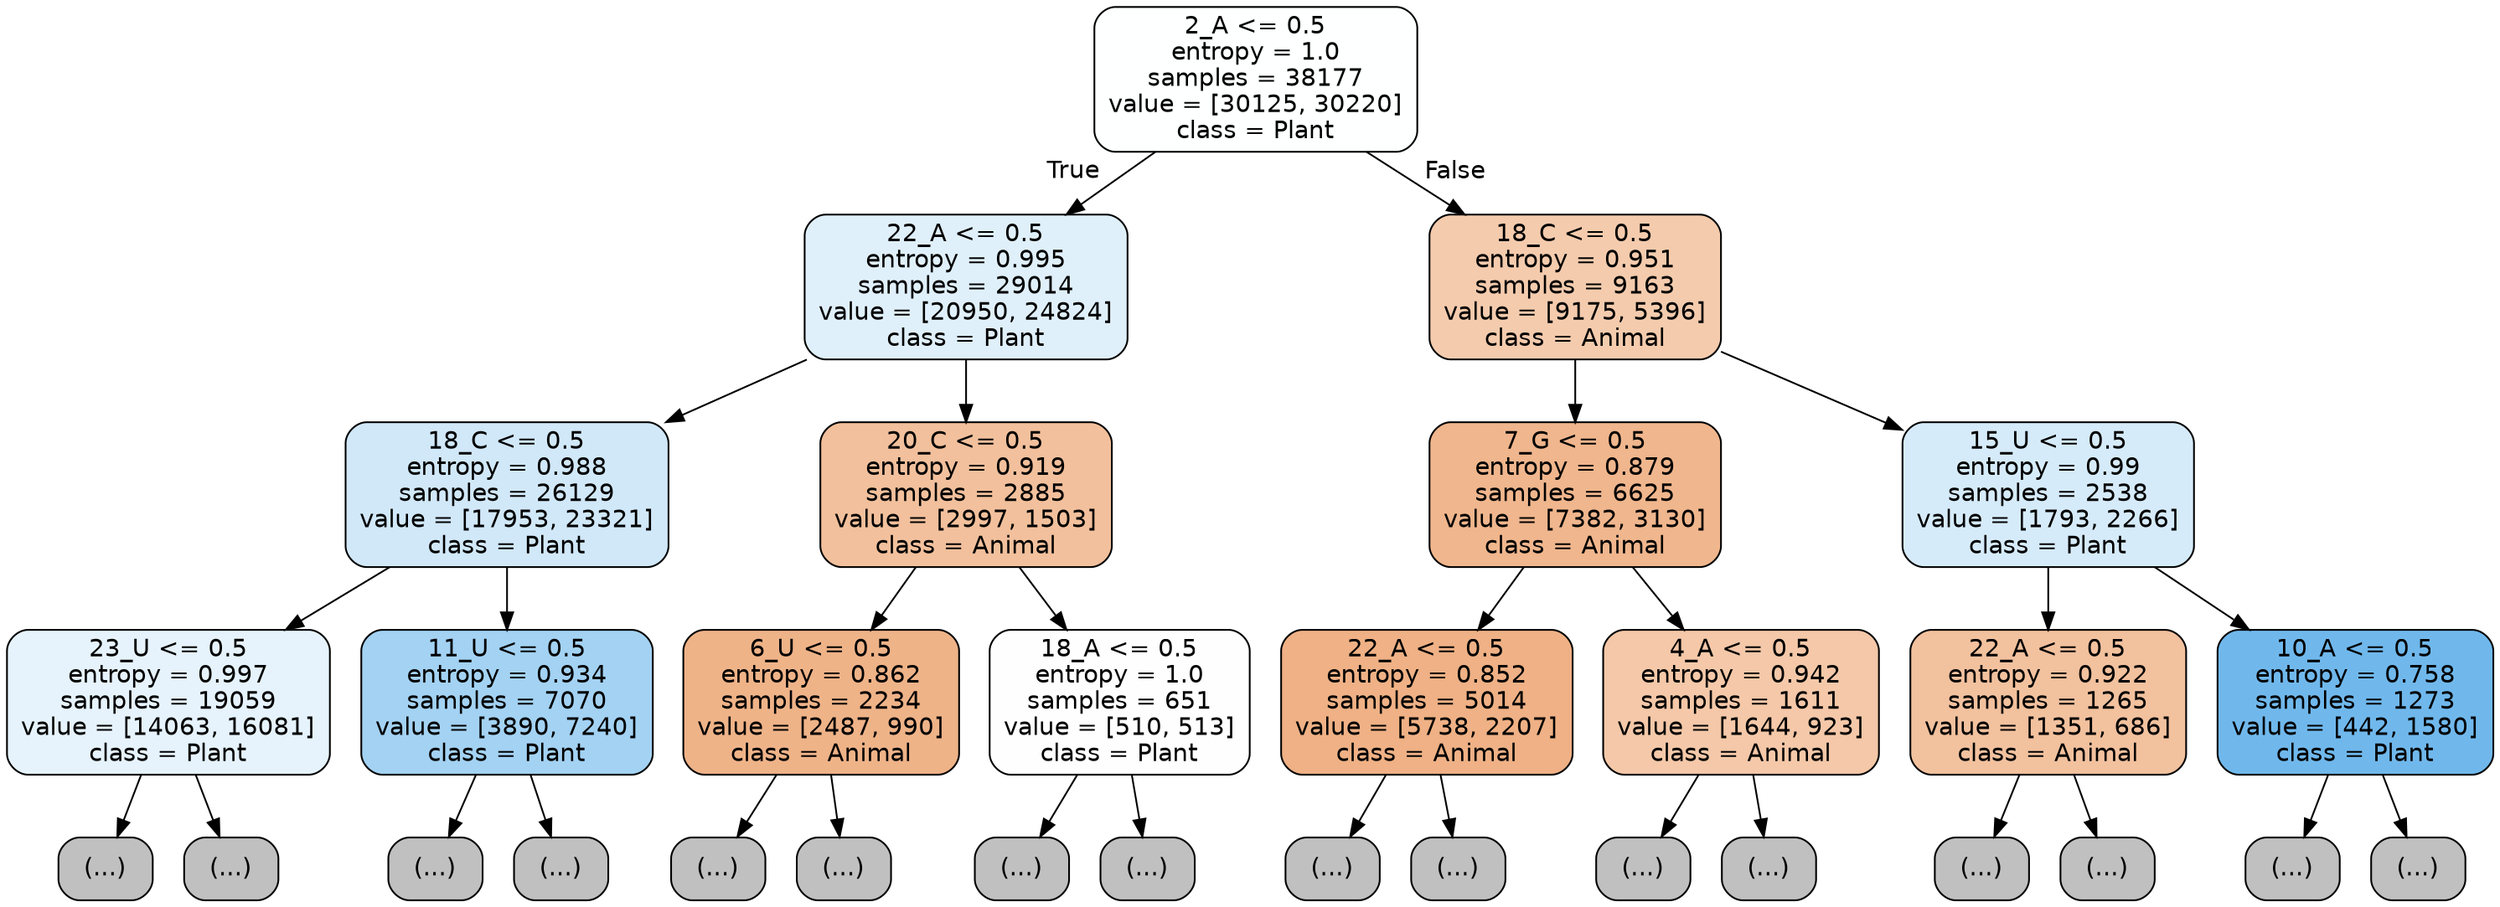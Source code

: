 digraph Tree {
node [shape=box, style="filled, rounded", color="black", fontname="helvetica"] ;
edge [fontname="helvetica"] ;
0 [label="2_A <= 0.5\nentropy = 1.0\nsamples = 38177\nvalue = [30125, 30220]\nclass = Plant", fillcolor="#feffff"] ;
1 [label="22_A <= 0.5\nentropy = 0.995\nsamples = 29014\nvalue = [20950, 24824]\nclass = Plant", fillcolor="#e0f0fb"] ;
0 -> 1 [labeldistance=2.5, labelangle=45, headlabel="True"] ;
2 [label="18_C <= 0.5\nentropy = 0.988\nsamples = 26129\nvalue = [17953, 23321]\nclass = Plant", fillcolor="#d1e8f9"] ;
1 -> 2 ;
3 [label="23_U <= 0.5\nentropy = 0.997\nsamples = 19059\nvalue = [14063, 16081]\nclass = Plant", fillcolor="#e6f3fc"] ;
2 -> 3 ;
4 [label="(...)", fillcolor="#C0C0C0"] ;
3 -> 4 ;
8145 [label="(...)", fillcolor="#C0C0C0"] ;
3 -> 8145 ;
8478 [label="11_U <= 0.5\nentropy = 0.934\nsamples = 7070\nvalue = [3890, 7240]\nclass = Plant", fillcolor="#a3d2f3"] ;
2 -> 8478 ;
8479 [label="(...)", fillcolor="#C0C0C0"] ;
8478 -> 8479 ;
10320 [label="(...)", fillcolor="#C0C0C0"] ;
8478 -> 10320 ;
11095 [label="20_C <= 0.5\nentropy = 0.919\nsamples = 2885\nvalue = [2997, 1503]\nclass = Animal", fillcolor="#f2c09c"] ;
1 -> 11095 ;
11096 [label="6_U <= 0.5\nentropy = 0.862\nsamples = 2234\nvalue = [2487, 990]\nclass = Animal", fillcolor="#efb388"] ;
11095 -> 11096 ;
11097 [label="(...)", fillcolor="#C0C0C0"] ;
11096 -> 11097 ;
11916 [label="(...)", fillcolor="#C0C0C0"] ;
11096 -> 11916 ;
12169 [label="18_A <= 0.5\nentropy = 1.0\nsamples = 651\nvalue = [510, 513]\nclass = Plant", fillcolor="#fefeff"] ;
11095 -> 12169 ;
12170 [label="(...)", fillcolor="#C0C0C0"] ;
12169 -> 12170 ;
12421 [label="(...)", fillcolor="#C0C0C0"] ;
12169 -> 12421 ;
12510 [label="18_C <= 0.5\nentropy = 0.951\nsamples = 9163\nvalue = [9175, 5396]\nclass = Animal", fillcolor="#f4cbad"] ;
0 -> 12510 [labeldistance=2.5, labelangle=-45, headlabel="False"] ;
12511 [label="7_G <= 0.5\nentropy = 0.879\nsamples = 6625\nvalue = [7382, 3130]\nclass = Animal", fillcolor="#f0b68d"] ;
12510 -> 12511 ;
12512 [label="22_A <= 0.5\nentropy = 0.852\nsamples = 5014\nvalue = [5738, 2207]\nclass = Animal", fillcolor="#efb185"] ;
12511 -> 12512 ;
12513 [label="(...)", fillcolor="#C0C0C0"] ;
12512 -> 12513 ;
14584 [label="(...)", fillcolor="#C0C0C0"] ;
12512 -> 14584 ;
14893 [label="4_A <= 0.5\nentropy = 0.942\nsamples = 1611\nvalue = [1644, 923]\nclass = Animal", fillcolor="#f4c8a8"] ;
12511 -> 14893 ;
14894 [label="(...)", fillcolor="#C0C0C0"] ;
14893 -> 14894 ;
15493 [label="(...)", fillcolor="#C0C0C0"] ;
14893 -> 15493 ;
15678 [label="15_U <= 0.5\nentropy = 0.99\nsamples = 2538\nvalue = [1793, 2266]\nclass = Plant", fillcolor="#d6ebfa"] ;
12510 -> 15678 ;
15679 [label="22_A <= 0.5\nentropy = 0.922\nsamples = 1265\nvalue = [1351, 686]\nclass = Animal", fillcolor="#f2c19e"] ;
15678 -> 15679 ;
15680 [label="(...)", fillcolor="#C0C0C0"] ;
15679 -> 15680 ;
16263 [label="(...)", fillcolor="#C0C0C0"] ;
15679 -> 16263 ;
16312 [label="10_A <= 0.5\nentropy = 0.758\nsamples = 1273\nvalue = [442, 1580]\nclass = Plant", fillcolor="#70b8ec"] ;
15678 -> 16312 ;
16313 [label="(...)", fillcolor="#C0C0C0"] ;
16312 -> 16313 ;
16462 [label="(...)", fillcolor="#C0C0C0"] ;
16312 -> 16462 ;
}
